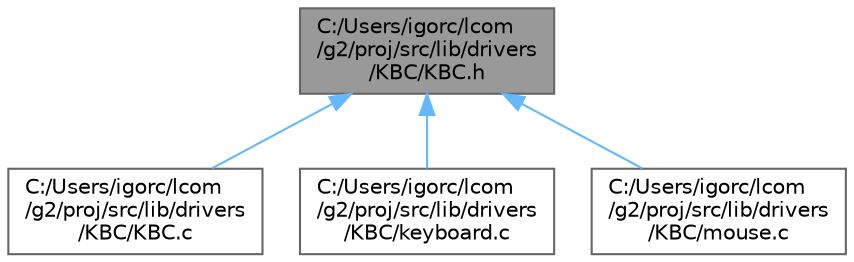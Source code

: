 digraph "C:/Users/igorc/lcom/g2/proj/src/lib/drivers/KBC/KBC.h"
{
 // LATEX_PDF_SIZE
  bgcolor="transparent";
  edge [fontname=Helvetica,fontsize=10,labelfontname=Helvetica,labelfontsize=10];
  node [fontname=Helvetica,fontsize=10,shape=box,height=0.2,width=0.4];
  Node1 [id="Node000001",label="C:/Users/igorc/lcom\l/g2/proj/src/lib/drivers\l/KBC/KBC.h",height=0.2,width=0.4,color="gray40", fillcolor="grey60", style="filled", fontcolor="black",tooltip=" "];
  Node1 -> Node2 [id="edge1_Node000001_Node000002",dir="back",color="steelblue1",style="solid",tooltip=" "];
  Node2 [id="Node000002",label="C:/Users/igorc/lcom\l/g2/proj/src/lib/drivers\l/KBC/KBC.c",height=0.2,width=0.4,color="grey40", fillcolor="white", style="filled",URL="$KBC_8c.html",tooltip=" "];
  Node1 -> Node3 [id="edge2_Node000001_Node000003",dir="back",color="steelblue1",style="solid",tooltip=" "];
  Node3 [id="Node000003",label="C:/Users/igorc/lcom\l/g2/proj/src/lib/drivers\l/KBC/keyboard.c",height=0.2,width=0.4,color="grey40", fillcolor="white", style="filled",URL="$keyboard_8c.html",tooltip=" "];
  Node1 -> Node4 [id="edge3_Node000001_Node000004",dir="back",color="steelblue1",style="solid",tooltip=" "];
  Node4 [id="Node000004",label="C:/Users/igorc/lcom\l/g2/proj/src/lib/drivers\l/KBC/mouse.c",height=0.2,width=0.4,color="grey40", fillcolor="white", style="filled",URL="$mouse_8c.html",tooltip=" "];
}

